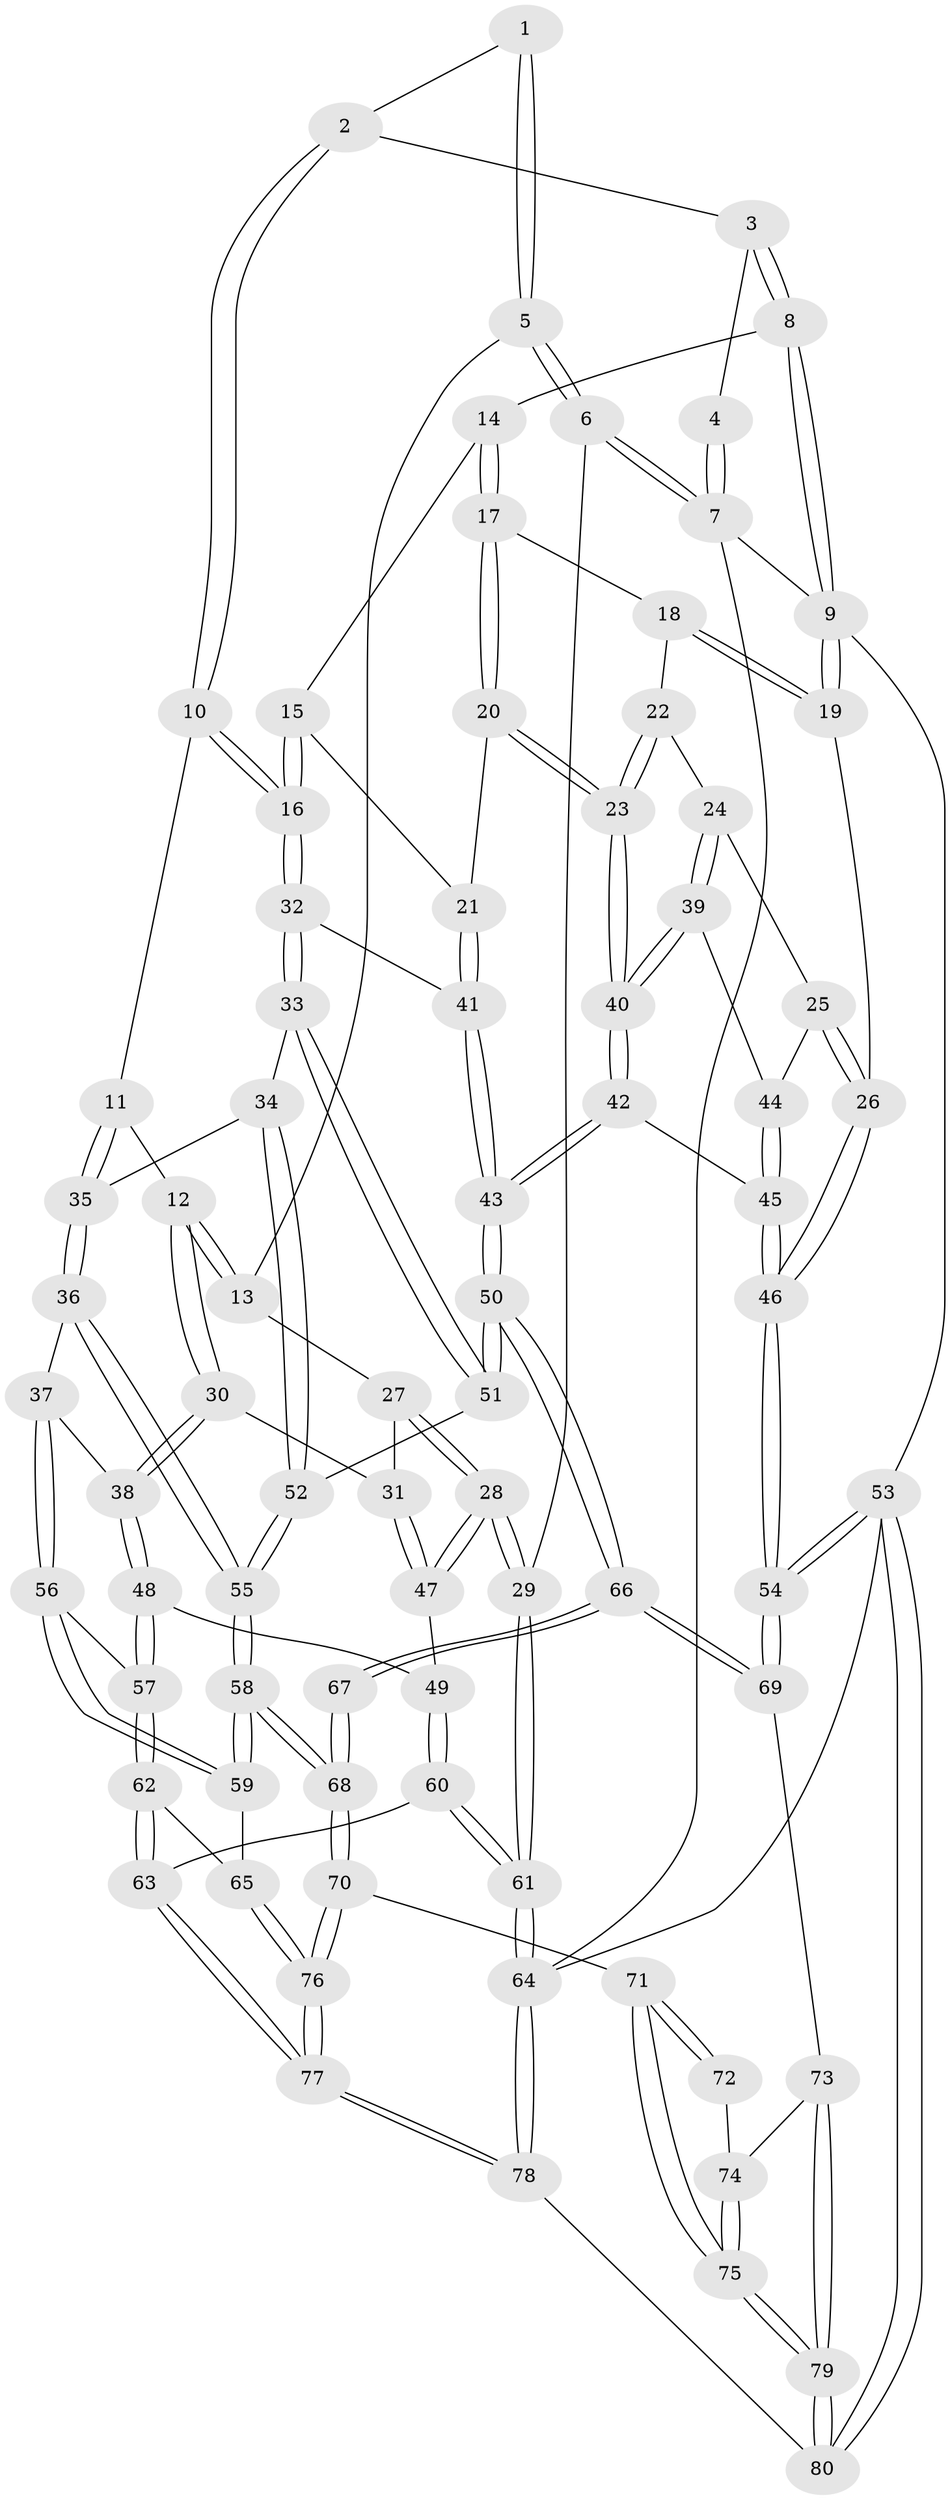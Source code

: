 // coarse degree distribution, {3: 0.325, 4: 0.625, 5: 0.025, 2: 0.025}
// Generated by graph-tools (version 1.1) at 2025/38/03/04/25 23:38:21]
// undirected, 80 vertices, 197 edges
graph export_dot {
  node [color=gray90,style=filled];
  1 [pos="+0.13287091540349993+0.015039286526289742"];
  2 [pos="+0.439701862330345+0.0730021110997434"];
  3 [pos="+0.6190474147251182+0"];
  4 [pos="+0+0"];
  5 [pos="+0.15760932581497067+0.11266017746932483"];
  6 [pos="+0+0.3951862435113945"];
  7 [pos="+0+0"];
  8 [pos="+0.6810220924472142+0"];
  9 [pos="+1+0"];
  10 [pos="+0.37999650145169817+0.20386084712105793"];
  11 [pos="+0.3134071703103801+0.2305278654509769"];
  12 [pos="+0.2941666831803544+0.2327613995259987"];
  13 [pos="+0.23459416657537344+0.2083470887999955"];
  14 [pos="+0.6898854941388727+0"];
  15 [pos="+0.6141418885486695+0.19016067679939216"];
  16 [pos="+0.5012736293231025+0.30720140396572215"];
  17 [pos="+0.827737665129062+0.13789597463254993"];
  18 [pos="+0.8831053149085933+0.16964736438247036"];
  19 [pos="+1+0.21054747571517196"];
  20 [pos="+0.7583972642663197+0.2906504359912692"];
  21 [pos="+0.6855013024065254+0.3219089708120601"];
  22 [pos="+0.9018717871940948+0.2733971291860725"];
  23 [pos="+0.8381609066044661+0.3979291822180271"];
  24 [pos="+0.9622864591526669+0.3454214355255978"];
  25 [pos="+0.9879341326922929+0.3482107535508059"];
  26 [pos="+1+0.2872152065014093"];
  27 [pos="+0.13878449247963057+0.2884680700043579"];
  28 [pos="+0+0.40550885064201103"];
  29 [pos="+0+0.4029678768188896"];
  30 [pos="+0.24410247216636624+0.3861614105860257"];
  31 [pos="+0.20043071836596246+0.3995544785004683"];
  32 [pos="+0.5250052403627292+0.3720349168007883"];
  33 [pos="+0.48399696790051305+0.4480658283505595"];
  34 [pos="+0.47384995330333163+0.4538225174527009"];
  35 [pos="+0.39412221068229897+0.4713850553153227"];
  36 [pos="+0.37675514862888365+0.4820771101028661"];
  37 [pos="+0.3669044354448004+0.4845635102909363"];
  38 [pos="+0.327840219224664+0.48241909555642004"];
  39 [pos="+0.9139485598701141+0.3797509724459178"];
  40 [pos="+0.8428491830438616+0.4140635787595915"];
  41 [pos="+0.6459729819613055+0.3722097134258969"];
  42 [pos="+0.8177517767978993+0.5678270171757646"];
  43 [pos="+0.7833837944893409+0.5871511891121372"];
  44 [pos="+0.9667545646307398+0.4255023241474441"];
  45 [pos="+0.9668014153802484+0.5683085478487895"];
  46 [pos="+1+0.606418751446396"];
  47 [pos="+0.0793431696947609+0.4802553255174407"];
  48 [pos="+0.19505590686172566+0.5742344525482168"];
  49 [pos="+0.16543568080424903+0.5675770731597646"];
  50 [pos="+0.7558086343657305+0.6230508644391803"];
  51 [pos="+0.6536623505097195+0.6001320012753277"];
  52 [pos="+0.4877783865250312+0.6526998409673895"];
  53 [pos="+1+1"];
  54 [pos="+1+1"];
  55 [pos="+0.4452432208550655+0.692866658769109"];
  56 [pos="+0.3320758997652565+0.6504320798220191"];
  57 [pos="+0.21495756099100738+0.6005250590150368"];
  58 [pos="+0.414402963613731+0.7489517985260139"];
  59 [pos="+0.40467334111618547+0.7475794180367501"];
  60 [pos="+0.06680933872414131+0.7495576009087148"];
  61 [pos="+0+0.7668790025711651"];
  62 [pos="+0.2303346802545908+0.773205744143828"];
  63 [pos="+0.14566860405626852+0.7928865298860891"];
  64 [pos="+0+1"];
  65 [pos="+0.2841742572132951+0.7878492966973127"];
  66 [pos="+0.751067299440775+0.7011691728349818"];
  67 [pos="+0.6455295182912588+0.7680346608246273"];
  68 [pos="+0.4192818635535547+0.7548862191731862"];
  69 [pos="+0.8499728589674751+0.8774174478598895"];
  70 [pos="+0.45594115213999903+0.8943419944085256"];
  71 [pos="+0.5000274716463269+0.9380659073697469"];
  72 [pos="+0.6300046983462391+0.8058031535713308"];
  73 [pos="+0.6644599473583522+0.9342481631009136"];
  74 [pos="+0.6381117743239801+0.8597505645338286"];
  75 [pos="+0.529876481171161+0.9994639207159416"];
  76 [pos="+0.27059900618805616+0.9796844140697161"];
  77 [pos="+0.14393962404481633+1"];
  78 [pos="+0.08240548578272743+1"];
  79 [pos="+0.547766439043293+1"];
  80 [pos="+0.5542674980046542+1"];
  1 -- 2;
  1 -- 5;
  1 -- 5;
  2 -- 3;
  2 -- 10;
  2 -- 10;
  3 -- 4;
  3 -- 8;
  3 -- 8;
  4 -- 7;
  4 -- 7;
  5 -- 6;
  5 -- 6;
  5 -- 13;
  6 -- 7;
  6 -- 7;
  6 -- 29;
  7 -- 9;
  7 -- 64;
  8 -- 9;
  8 -- 9;
  8 -- 14;
  9 -- 19;
  9 -- 19;
  9 -- 53;
  10 -- 11;
  10 -- 16;
  10 -- 16;
  11 -- 12;
  11 -- 35;
  11 -- 35;
  12 -- 13;
  12 -- 13;
  12 -- 30;
  12 -- 30;
  13 -- 27;
  14 -- 15;
  14 -- 17;
  14 -- 17;
  15 -- 16;
  15 -- 16;
  15 -- 21;
  16 -- 32;
  16 -- 32;
  17 -- 18;
  17 -- 20;
  17 -- 20;
  18 -- 19;
  18 -- 19;
  18 -- 22;
  19 -- 26;
  20 -- 21;
  20 -- 23;
  20 -- 23;
  21 -- 41;
  21 -- 41;
  22 -- 23;
  22 -- 23;
  22 -- 24;
  23 -- 40;
  23 -- 40;
  24 -- 25;
  24 -- 39;
  24 -- 39;
  25 -- 26;
  25 -- 26;
  25 -- 44;
  26 -- 46;
  26 -- 46;
  27 -- 28;
  27 -- 28;
  27 -- 31;
  28 -- 29;
  28 -- 29;
  28 -- 47;
  28 -- 47;
  29 -- 61;
  29 -- 61;
  30 -- 31;
  30 -- 38;
  30 -- 38;
  31 -- 47;
  31 -- 47;
  32 -- 33;
  32 -- 33;
  32 -- 41;
  33 -- 34;
  33 -- 51;
  33 -- 51;
  34 -- 35;
  34 -- 52;
  34 -- 52;
  35 -- 36;
  35 -- 36;
  36 -- 37;
  36 -- 55;
  36 -- 55;
  37 -- 38;
  37 -- 56;
  37 -- 56;
  38 -- 48;
  38 -- 48;
  39 -- 40;
  39 -- 40;
  39 -- 44;
  40 -- 42;
  40 -- 42;
  41 -- 43;
  41 -- 43;
  42 -- 43;
  42 -- 43;
  42 -- 45;
  43 -- 50;
  43 -- 50;
  44 -- 45;
  44 -- 45;
  45 -- 46;
  45 -- 46;
  46 -- 54;
  46 -- 54;
  47 -- 49;
  48 -- 49;
  48 -- 57;
  48 -- 57;
  49 -- 60;
  49 -- 60;
  50 -- 51;
  50 -- 51;
  50 -- 66;
  50 -- 66;
  51 -- 52;
  52 -- 55;
  52 -- 55;
  53 -- 54;
  53 -- 54;
  53 -- 80;
  53 -- 80;
  53 -- 64;
  54 -- 69;
  54 -- 69;
  55 -- 58;
  55 -- 58;
  56 -- 57;
  56 -- 59;
  56 -- 59;
  57 -- 62;
  57 -- 62;
  58 -- 59;
  58 -- 59;
  58 -- 68;
  58 -- 68;
  59 -- 65;
  60 -- 61;
  60 -- 61;
  60 -- 63;
  61 -- 64;
  61 -- 64;
  62 -- 63;
  62 -- 63;
  62 -- 65;
  63 -- 77;
  63 -- 77;
  64 -- 78;
  64 -- 78;
  65 -- 76;
  65 -- 76;
  66 -- 67;
  66 -- 67;
  66 -- 69;
  66 -- 69;
  67 -- 68;
  67 -- 68;
  68 -- 70;
  68 -- 70;
  69 -- 73;
  70 -- 71;
  70 -- 76;
  70 -- 76;
  71 -- 72;
  71 -- 72;
  71 -- 75;
  71 -- 75;
  72 -- 74;
  73 -- 74;
  73 -- 79;
  73 -- 79;
  74 -- 75;
  74 -- 75;
  75 -- 79;
  75 -- 79;
  76 -- 77;
  76 -- 77;
  77 -- 78;
  77 -- 78;
  78 -- 80;
  79 -- 80;
  79 -- 80;
}
